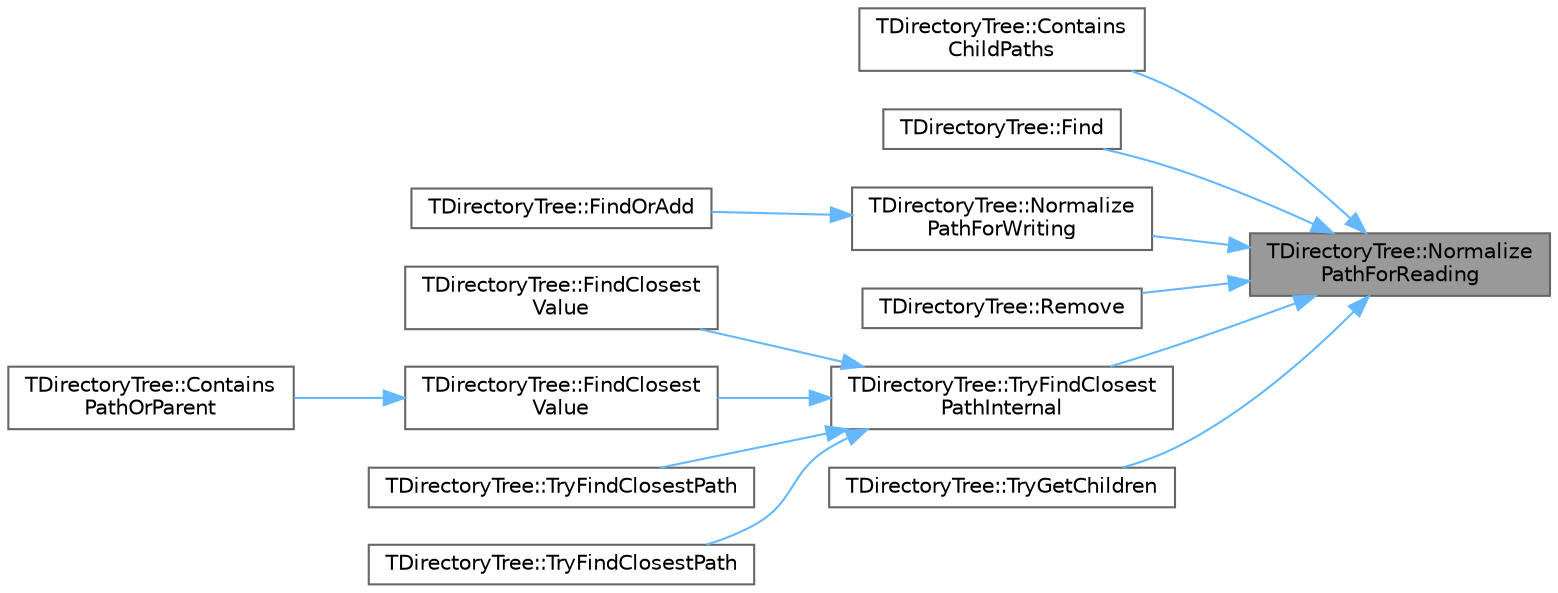 digraph "TDirectoryTree::NormalizePathForReading"
{
 // INTERACTIVE_SVG=YES
 // LATEX_PDF_SIZE
  bgcolor="transparent";
  edge [fontname=Helvetica,fontsize=10,labelfontname=Helvetica,labelfontsize=10];
  node [fontname=Helvetica,fontsize=10,shape=box,height=0.2,width=0.4];
  rankdir="RL";
  Node1 [id="Node000001",label="TDirectoryTree::Normalize\lPathForReading",height=0.2,width=0.4,color="gray40", fillcolor="grey60", style="filled", fontcolor="black",tooltip=" "];
  Node1 -> Node2 [id="edge1_Node000001_Node000002",dir="back",color="steelblue1",style="solid",tooltip=" "];
  Node2 [id="Node000002",label="TDirectoryTree::Contains\lChildPaths",height=0.2,width=0.4,color="grey40", fillcolor="white", style="filled",URL="$df/df1/classTDirectoryTree.html#a69fedeb7f97d491f1f419d08158d7d9d",tooltip="Return whether any children of the given path have been added to the tree."];
  Node1 -> Node3 [id="edge2_Node000001_Node000003",dir="back",color="steelblue1",style="solid",tooltip=" "];
  Node3 [id="Node000003",label="TDirectoryTree::Find",height=0.2,width=0.4,color="grey40", fillcolor="white", style="filled",URL="$df/df1/classTDirectoryTree.html#a911620b0d219177a791eeacf9f6eec18",tooltip="Return a pointer to the Value set for the given path, or null if it does not exist."];
  Node1 -> Node4 [id="edge3_Node000001_Node000004",dir="back",color="steelblue1",style="solid",tooltip=" "];
  Node4 [id="Node000004",label="TDirectoryTree::Normalize\lPathForWriting",height=0.2,width=0.4,color="grey40", fillcolor="white", style="filled",URL="$df/df1/classTDirectoryTree.html#a3b3a5bd1d4a15e15d8162f21493c2fca",tooltip=" "];
  Node4 -> Node5 [id="edge4_Node000004_Node000005",dir="back",color="steelblue1",style="solid",tooltip=" "];
  Node5 [id="Node000005",label="TDirectoryTree::FindOrAdd",height=0.2,width=0.4,color="grey40", fillcolor="white", style="filled",URL="$df/df1/classTDirectoryTree.html#ab4a8496d0865a36c6e2e14b746ef7027",tooltip="Add a path to the tree if it does not already exist."];
  Node1 -> Node6 [id="edge5_Node000001_Node000006",dir="back",color="steelblue1",style="solid",tooltip=" "];
  Node6 [id="Node000006",label="TDirectoryTree::Remove",height=0.2,width=0.4,color="grey40", fillcolor="white", style="filled",URL="$df/df1/classTDirectoryTree.html#a0a0d9cb0bb54dcb9b054ccb2c808d9c3",tooltip="Remove a path from the tree and optionally report whether it existed."];
  Node1 -> Node7 [id="edge6_Node000001_Node000007",dir="back",color="steelblue1",style="solid",tooltip=" "];
  Node7 [id="Node000007",label="TDirectoryTree::TryFindClosest\lPathInternal",height=0.2,width=0.4,color="grey40", fillcolor="white", style="filled",URL="$df/df1/classTDirectoryTree.html#a32f47c5bcad4f696f4a63b2165ca62ef",tooltip=" "];
  Node7 -> Node8 [id="edge7_Node000007_Node000008",dir="back",color="steelblue1",style="solid",tooltip=" "];
  Node8 [id="Node000008",label="TDirectoryTree::FindClosest\lValue",height=0.2,width=0.4,color="grey40", fillcolor="white", style="filled",URL="$df/df1/classTDirectoryTree.html#a873e0cf06c13482ca723a239738416f7",tooltip="Return a pointer to the path's value if it exists, or to its closest parent path's value,..."];
  Node7 -> Node9 [id="edge8_Node000007_Node000009",dir="back",color="steelblue1",style="solid",tooltip=" "];
  Node9 [id="Node000009",label="TDirectoryTree::FindClosest\lValue",height=0.2,width=0.4,color="grey40", fillcolor="white", style="filled",URL="$df/df1/classTDirectoryTree.html#a42a69a1b727691000829ba6be0cd9f94",tooltip="Return a const pointer to the path's value if it exists, or to its closest parent path's value,..."];
  Node9 -> Node10 [id="edge9_Node000009_Node000010",dir="back",color="steelblue1",style="solid",tooltip=" "];
  Node10 [id="Node000010",label="TDirectoryTree::Contains\lPathOrParent",height=0.2,width=0.4,color="grey40", fillcolor="white", style="filled",URL="$df/df1/classTDirectoryTree.html#ae355ce1ef912d85fd29751dadc7c57eb",tooltip="Return whether the given path or any of its parent paths exist in the tree."];
  Node7 -> Node11 [id="edge10_Node000007_Node000011",dir="back",color="steelblue1",style="solid",tooltip=" "];
  Node11 [id="Node000011",label="TDirectoryTree::TryFindClosestPath",height=0.2,width=0.4,color="grey40", fillcolor="white", style="filled",URL="$df/df1/classTDirectoryTree.html#ac9d1c75440b95ead3b93e8028638071f",tooltip="Return whether the given path or any of its parent paths exist in the tree."];
  Node7 -> Node12 [id="edge11_Node000007_Node000012",dir="back",color="steelblue1",style="solid",tooltip=" "];
  Node12 [id="Node000012",label="TDirectoryTree::TryFindClosestPath",height=0.2,width=0.4,color="grey40", fillcolor="white", style="filled",URL="$df/df1/classTDirectoryTree.html#ad69ba03cd49852a0105a20af68f6be35",tooltip="Return whether the given path or any of its parent paths exist in the tree."];
  Node1 -> Node13 [id="edge12_Node000001_Node000013",dir="back",color="steelblue1",style="solid",tooltip=" "];
  Node13 [id="Node000013",label="TDirectoryTree::TryGetChildren",height=0.2,width=0.4,color="grey40", fillcolor="white", style="filled",URL="$df/df1/classTDirectoryTree.html#a55dc8905d0ed9ec4ff003872dad06fb8",tooltip="Report the children (optionally recursive or not, optionally implied or not) in the tree of a given P..."];
}
